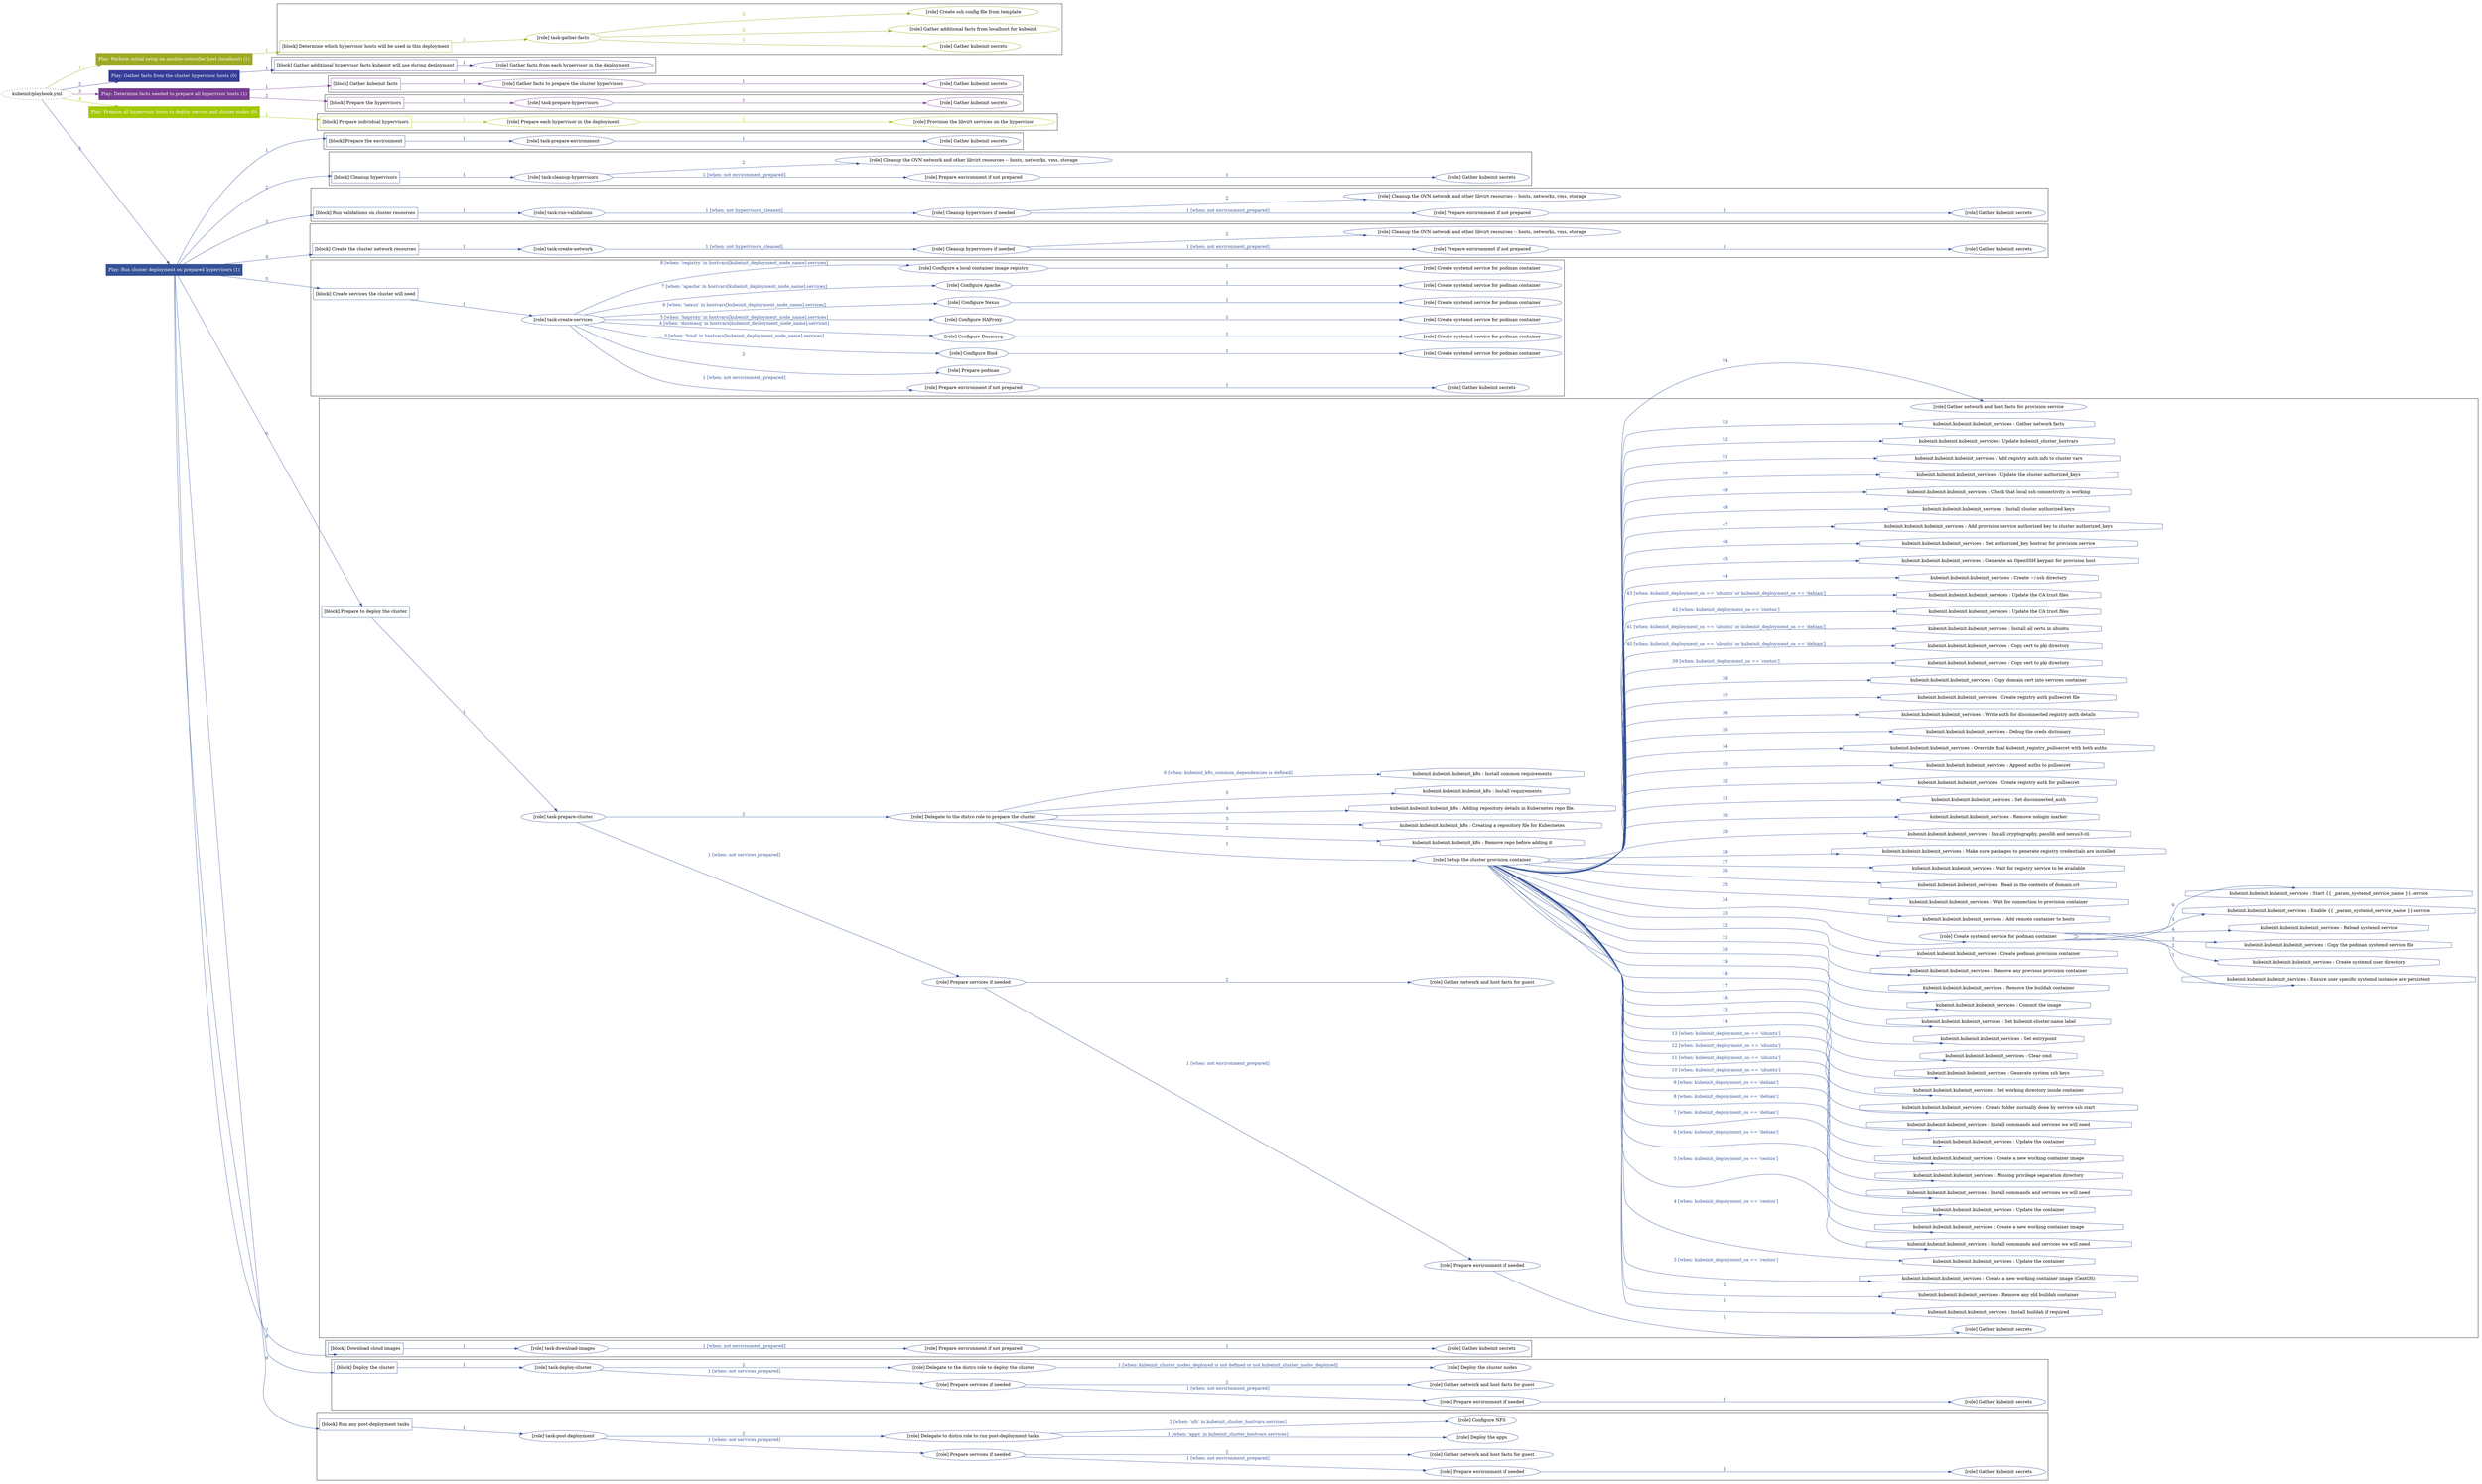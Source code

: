digraph {
	graph [concentrate=true ordering=in rankdir=LR ratio=fill]
	edge [esep=5 sep=10]
	"kubeinit/playbook.yml" [URL="/home/runner/work/kubeinit/kubeinit/kubeinit/playbook.yml" id=playbook_089db2d0 style=dotted]
	"kubeinit/playbook.yml" -> play_2dadbf31 [label="1 " color="#9ea923" fontcolor="#9ea923" id=edge_c6abdccf labeltooltip="1 " tooltip="1 "]
	subgraph "Play: Perform initial setup on ansible-controller host (localhost) (1)" {
		play_2dadbf31 [label="Play: Perform initial setup on ansible-controller host (localhost) (1)" URL="/home/runner/work/kubeinit/kubeinit/kubeinit/playbook.yml" color="#9ea923" fontcolor="#ffffff" id=play_2dadbf31 shape=box style=filled tooltip=localhost]
		play_2dadbf31 -> block_74476850 [label=1 color="#9ea923" fontcolor="#9ea923" id=edge_45502449 labeltooltip=1 tooltip=1]
		subgraph cluster_block_74476850 {
			block_74476850 [label="[block] Determine which hypervisor hosts will be used in this deployment" URL="/home/runner/work/kubeinit/kubeinit/kubeinit/playbook.yml" color="#9ea923" id=block_74476850 labeltooltip="Determine which hypervisor hosts will be used in this deployment" shape=box tooltip="Determine which hypervisor hosts will be used in this deployment"]
			block_74476850 -> role_5a75e825 [label="1 " color="#9ea923" fontcolor="#9ea923" id=edge_19c02229 labeltooltip="1 " tooltip="1 "]
			subgraph "task-gather-facts" {
				role_5a75e825 [label="[role] task-gather-facts" URL="/home/runner/work/kubeinit/kubeinit/kubeinit/playbook.yml" color="#9ea923" id=role_5a75e825 tooltip="task-gather-facts"]
				role_5a75e825 -> role_dcf0f605 [label="1 " color="#9ea923" fontcolor="#9ea923" id=edge_a538fd73 labeltooltip="1 " tooltip="1 "]
				subgraph "Gather kubeinit secrets" {
					role_dcf0f605 [label="[role] Gather kubeinit secrets" URL="/home/runner/.ansible/collections/ansible_collections/kubeinit/kubeinit/roles/kubeinit_prepare/tasks/build_hypervisors_group.yml" color="#9ea923" id=role_dcf0f605 tooltip="Gather kubeinit secrets"]
				}
				role_5a75e825 -> role_94b85969 [label="2 " color="#9ea923" fontcolor="#9ea923" id=edge_bf35c429 labeltooltip="2 " tooltip="2 "]
				subgraph "Gather additional facts from localhost for kubeinit" {
					role_94b85969 [label="[role] Gather additional facts from localhost for kubeinit" URL="/home/runner/.ansible/collections/ansible_collections/kubeinit/kubeinit/roles/kubeinit_prepare/tasks/build_hypervisors_group.yml" color="#9ea923" id=role_94b85969 tooltip="Gather additional facts from localhost for kubeinit"]
				}
				role_5a75e825 -> role_3960ee74 [label="3 " color="#9ea923" fontcolor="#9ea923" id=edge_6175adb6 labeltooltip="3 " tooltip="3 "]
				subgraph "Create ssh config file from template" {
					role_3960ee74 [label="[role] Create ssh config file from template" URL="/home/runner/.ansible/collections/ansible_collections/kubeinit/kubeinit/roles/kubeinit_prepare/tasks/build_hypervisors_group.yml" color="#9ea923" id=role_3960ee74 tooltip="Create ssh config file from template"]
				}
			}
		}
	}
	"kubeinit/playbook.yml" -> play_68649e12 [label="2 " color="#363d96" fontcolor="#363d96" id=edge_98b6cfb4 labeltooltip="2 " tooltip="2 "]
	subgraph "Play: Gather facts from the cluster hypervisor hosts (0)" {
		play_68649e12 [label="Play: Gather facts from the cluster hypervisor hosts (0)" URL="/home/runner/work/kubeinit/kubeinit/kubeinit/playbook.yml" color="#363d96" fontcolor="#ffffff" id=play_68649e12 shape=box style=filled tooltip="Play: Gather facts from the cluster hypervisor hosts (0)"]
		play_68649e12 -> block_87fe11fa [label=1 color="#363d96" fontcolor="#363d96" id=edge_f4a4c352 labeltooltip=1 tooltip=1]
		subgraph cluster_block_87fe11fa {
			block_87fe11fa [label="[block] Gather additional hypervisor facts kubeinit will use during deployment" URL="/home/runner/work/kubeinit/kubeinit/kubeinit/playbook.yml" color="#363d96" id=block_87fe11fa labeltooltip="Gather additional hypervisor facts kubeinit will use during deployment" shape=box tooltip="Gather additional hypervisor facts kubeinit will use during deployment"]
			block_87fe11fa -> role_fe537aa4 [label="1 " color="#363d96" fontcolor="#363d96" id=edge_bfd3e7bd labeltooltip="1 " tooltip="1 "]
			subgraph "Gather facts from each hypervisor in the deployment" {
				role_fe537aa4 [label="[role] Gather facts from each hypervisor in the deployment" URL="/home/runner/work/kubeinit/kubeinit/kubeinit/playbook.yml" color="#363d96" id=role_fe537aa4 tooltip="Gather facts from each hypervisor in the deployment"]
			}
		}
	}
	"kubeinit/playbook.yml" -> play_732c4d6d [label="3 " color="#783c90" fontcolor="#783c90" id=edge_c3a93ae7 labeltooltip="3 " tooltip="3 "]
	subgraph "Play: Determine facts needed to prepare all hypervisor hosts (1)" {
		play_732c4d6d [label="Play: Determine facts needed to prepare all hypervisor hosts (1)" URL="/home/runner/work/kubeinit/kubeinit/kubeinit/playbook.yml" color="#783c90" fontcolor="#ffffff" id=play_732c4d6d shape=box style=filled tooltip=localhost]
		play_732c4d6d -> block_c13994ef [label=1 color="#783c90" fontcolor="#783c90" id=edge_73a72b63 labeltooltip=1 tooltip=1]
		subgraph cluster_block_c13994ef {
			block_c13994ef [label="[block] Gather kubeinit facts" URL="/home/runner/work/kubeinit/kubeinit/kubeinit/playbook.yml" color="#783c90" id=block_c13994ef labeltooltip="Gather kubeinit facts" shape=box tooltip="Gather kubeinit facts"]
			block_c13994ef -> role_0a9b2bbe [label="1 " color="#783c90" fontcolor="#783c90" id=edge_afe87a3c labeltooltip="1 " tooltip="1 "]
			subgraph "Gather facts to prepare the cluster hypervisors" {
				role_0a9b2bbe [label="[role] Gather facts to prepare the cluster hypervisors" URL="/home/runner/work/kubeinit/kubeinit/kubeinit/playbook.yml" color="#783c90" id=role_0a9b2bbe tooltip="Gather facts to prepare the cluster hypervisors"]
				role_0a9b2bbe -> role_9d2bae12 [label="1 " color="#783c90" fontcolor="#783c90" id=edge_cc0f3730 labeltooltip="1 " tooltip="1 "]
				subgraph "Gather kubeinit secrets" {
					role_9d2bae12 [label="[role] Gather kubeinit secrets" URL="/home/runner/.ansible/collections/ansible_collections/kubeinit/kubeinit/roles/kubeinit_prepare/tasks/gather_kubeinit_facts.yml" color="#783c90" id=role_9d2bae12 tooltip="Gather kubeinit secrets"]
				}
			}
		}
		play_732c4d6d -> block_5e068e4f [label=2 color="#783c90" fontcolor="#783c90" id=edge_63198667 labeltooltip=2 tooltip=2]
		subgraph cluster_block_5e068e4f {
			block_5e068e4f [label="[block] Prepare the hypervisors" URL="/home/runner/work/kubeinit/kubeinit/kubeinit/playbook.yml" color="#783c90" id=block_5e068e4f labeltooltip="Prepare the hypervisors" shape=box tooltip="Prepare the hypervisors"]
			block_5e068e4f -> role_a660618c [label="1 " color="#783c90" fontcolor="#783c90" id=edge_6f324ad6 labeltooltip="1 " tooltip="1 "]
			subgraph "task-prepare-hypervisors" {
				role_a660618c [label="[role] task-prepare-hypervisors" URL="/home/runner/work/kubeinit/kubeinit/kubeinit/playbook.yml" color="#783c90" id=role_a660618c tooltip="task-prepare-hypervisors"]
				role_a660618c -> role_9cd83ae0 [label="1 " color="#783c90" fontcolor="#783c90" id=edge_2321b381 labeltooltip="1 " tooltip="1 "]
				subgraph "Gather kubeinit secrets" {
					role_9cd83ae0 [label="[role] Gather kubeinit secrets" URL="/home/runner/.ansible/collections/ansible_collections/kubeinit/kubeinit/roles/kubeinit_prepare/tasks/gather_kubeinit_facts.yml" color="#783c90" id=role_9cd83ae0 tooltip="Gather kubeinit secrets"]
				}
			}
		}
	}
	"kubeinit/playbook.yml" -> play_e3645c0f [label="4 " color="#a3c903" fontcolor="#a3c903" id=edge_83f87e5c labeltooltip="4 " tooltip="4 "]
	subgraph "Play: Prepare all hypervisor hosts to deploy service and cluster nodes (0)" {
		play_e3645c0f [label="Play: Prepare all hypervisor hosts to deploy service and cluster nodes (0)" URL="/home/runner/work/kubeinit/kubeinit/kubeinit/playbook.yml" color="#a3c903" fontcolor="#ffffff" id=play_e3645c0f shape=box style=filled tooltip="Play: Prepare all hypervisor hosts to deploy service and cluster nodes (0)"]
		play_e3645c0f -> block_0b125cd1 [label=1 color="#a3c903" fontcolor="#a3c903" id=edge_aec1abaa labeltooltip=1 tooltip=1]
		subgraph cluster_block_0b125cd1 {
			block_0b125cd1 [label="[block] Prepare individual hypervisors" URL="/home/runner/work/kubeinit/kubeinit/kubeinit/playbook.yml" color="#a3c903" id=block_0b125cd1 labeltooltip="Prepare individual hypervisors" shape=box tooltip="Prepare individual hypervisors"]
			block_0b125cd1 -> role_dfb31156 [label="1 " color="#a3c903" fontcolor="#a3c903" id=edge_64a607e5 labeltooltip="1 " tooltip="1 "]
			subgraph "Prepare each hypervisor in the deployment" {
				role_dfb31156 [label="[role] Prepare each hypervisor in the deployment" URL="/home/runner/work/kubeinit/kubeinit/kubeinit/playbook.yml" color="#a3c903" id=role_dfb31156 tooltip="Prepare each hypervisor in the deployment"]
				role_dfb31156 -> role_a9ccdb78 [label="1 " color="#a3c903" fontcolor="#a3c903" id=edge_3e440ff6 labeltooltip="1 " tooltip="1 "]
				subgraph "Provision the libvirt services on the hypervisor" {
					role_a9ccdb78 [label="[role] Provision the libvirt services on the hypervisor" URL="/home/runner/.ansible/collections/ansible_collections/kubeinit/kubeinit/roles/kubeinit_prepare/tasks/prepare_hypervisor.yml" color="#a3c903" id=role_a9ccdb78 tooltip="Provision the libvirt services on the hypervisor"]
				}
			}
		}
	}
	"kubeinit/playbook.yml" -> play_bd62f590 [label="5 " color="#355297" fontcolor="#355297" id=edge_2741f291 labeltooltip="5 " tooltip="5 "]
	subgraph "Play: Run cluster deployment on prepared hypervisors (1)" {
		play_bd62f590 [label="Play: Run cluster deployment on prepared hypervisors (1)" URL="/home/runner/work/kubeinit/kubeinit/kubeinit/playbook.yml" color="#355297" fontcolor="#ffffff" id=play_bd62f590 shape=box style=filled tooltip=localhost]
		play_bd62f590 -> block_47af0558 [label=1 color="#355297" fontcolor="#355297" id=edge_c0d7ea9a labeltooltip=1 tooltip=1]
		subgraph cluster_block_47af0558 {
			block_47af0558 [label="[block] Prepare the environment" URL="/home/runner/work/kubeinit/kubeinit/kubeinit/playbook.yml" color="#355297" id=block_47af0558 labeltooltip="Prepare the environment" shape=box tooltip="Prepare the environment"]
			block_47af0558 -> role_85e508cc [label="1 " color="#355297" fontcolor="#355297" id=edge_0b6be91e labeltooltip="1 " tooltip="1 "]
			subgraph "task-prepare-environment" {
				role_85e508cc [label="[role] task-prepare-environment" URL="/home/runner/work/kubeinit/kubeinit/kubeinit/playbook.yml" color="#355297" id=role_85e508cc tooltip="task-prepare-environment"]
				role_85e508cc -> role_0f8896fd [label="1 " color="#355297" fontcolor="#355297" id=edge_67ba1380 labeltooltip="1 " tooltip="1 "]
				subgraph "Gather kubeinit secrets" {
					role_0f8896fd [label="[role] Gather kubeinit secrets" URL="/home/runner/.ansible/collections/ansible_collections/kubeinit/kubeinit/roles/kubeinit_prepare/tasks/gather_kubeinit_facts.yml" color="#355297" id=role_0f8896fd tooltip="Gather kubeinit secrets"]
				}
			}
		}
		play_bd62f590 -> block_6e2ce2eb [label=2 color="#355297" fontcolor="#355297" id=edge_cde653c6 labeltooltip=2 tooltip=2]
		subgraph cluster_block_6e2ce2eb {
			block_6e2ce2eb [label="[block] Cleanup hypervisors" URL="/home/runner/work/kubeinit/kubeinit/kubeinit/playbook.yml" color="#355297" id=block_6e2ce2eb labeltooltip="Cleanup hypervisors" shape=box tooltip="Cleanup hypervisors"]
			block_6e2ce2eb -> role_84deb35c [label="1 " color="#355297" fontcolor="#355297" id=edge_2b3e5973 labeltooltip="1 " tooltip="1 "]
			subgraph "task-cleanup-hypervisors" {
				role_84deb35c [label="[role] task-cleanup-hypervisors" URL="/home/runner/work/kubeinit/kubeinit/kubeinit/playbook.yml" color="#355297" id=role_84deb35c tooltip="task-cleanup-hypervisors"]
				role_84deb35c -> role_268a9f4b [label="1 [when: not environment_prepared]" color="#355297" fontcolor="#355297" id=edge_c780694e labeltooltip="1 [when: not environment_prepared]" tooltip="1 [when: not environment_prepared]"]
				subgraph "Prepare environment if not prepared" {
					role_268a9f4b [label="[role] Prepare environment if not prepared" URL="/home/runner/.ansible/collections/ansible_collections/kubeinit/kubeinit/roles/kubeinit_prepare/tasks/cleanup_hypervisors.yml" color="#355297" id=role_268a9f4b tooltip="Prepare environment if not prepared"]
					role_268a9f4b -> role_a79d2299 [label="1 " color="#355297" fontcolor="#355297" id=edge_1113782a labeltooltip="1 " tooltip="1 "]
					subgraph "Gather kubeinit secrets" {
						role_a79d2299 [label="[role] Gather kubeinit secrets" URL="/home/runner/.ansible/collections/ansible_collections/kubeinit/kubeinit/roles/kubeinit_prepare/tasks/gather_kubeinit_facts.yml" color="#355297" id=role_a79d2299 tooltip="Gather kubeinit secrets"]
					}
				}
				role_84deb35c -> role_4326a258 [label="2 " color="#355297" fontcolor="#355297" id=edge_a5e746b7 labeltooltip="2 " tooltip="2 "]
				subgraph "Cleanup the OVN network and other libvirt resources -- hosts, networks, vms, storage" {
					role_4326a258 [label="[role] Cleanup the OVN network and other libvirt resources -- hosts, networks, vms, storage" URL="/home/runner/.ansible/collections/ansible_collections/kubeinit/kubeinit/roles/kubeinit_prepare/tasks/cleanup_hypervisors.yml" color="#355297" id=role_4326a258 tooltip="Cleanup the OVN network and other libvirt resources -- hosts, networks, vms, storage"]
				}
			}
		}
		play_bd62f590 -> block_5e737a38 [label=3 color="#355297" fontcolor="#355297" id=edge_d07cc5d8 labeltooltip=3 tooltip=3]
		subgraph cluster_block_5e737a38 {
			block_5e737a38 [label="[block] Run validations on cluster resources" URL="/home/runner/work/kubeinit/kubeinit/kubeinit/playbook.yml" color="#355297" id=block_5e737a38 labeltooltip="Run validations on cluster resources" shape=box tooltip="Run validations on cluster resources"]
			block_5e737a38 -> role_6a3388aa [label="1 " color="#355297" fontcolor="#355297" id=edge_b43daf15 labeltooltip="1 " tooltip="1 "]
			subgraph "task-run-validations" {
				role_6a3388aa [label="[role] task-run-validations" URL="/home/runner/work/kubeinit/kubeinit/kubeinit/playbook.yml" color="#355297" id=role_6a3388aa tooltip="task-run-validations"]
				role_6a3388aa -> role_5c435a74 [label="1 [when: not hypervisors_cleaned]" color="#355297" fontcolor="#355297" id=edge_41fb5c79 labeltooltip="1 [when: not hypervisors_cleaned]" tooltip="1 [when: not hypervisors_cleaned]"]
				subgraph "Cleanup hypervisors if needed" {
					role_5c435a74 [label="[role] Cleanup hypervisors if needed" URL="/home/runner/.ansible/collections/ansible_collections/kubeinit/kubeinit/roles/kubeinit_validations/tasks/main.yml" color="#355297" id=role_5c435a74 tooltip="Cleanup hypervisors if needed"]
					role_5c435a74 -> role_be7df9ce [label="1 [when: not environment_prepared]" color="#355297" fontcolor="#355297" id=edge_fffdbaef labeltooltip="1 [when: not environment_prepared]" tooltip="1 [when: not environment_prepared]"]
					subgraph "Prepare environment if not prepared" {
						role_be7df9ce [label="[role] Prepare environment if not prepared" URL="/home/runner/.ansible/collections/ansible_collections/kubeinit/kubeinit/roles/kubeinit_prepare/tasks/cleanup_hypervisors.yml" color="#355297" id=role_be7df9ce tooltip="Prepare environment if not prepared"]
						role_be7df9ce -> role_a00aa54e [label="1 " color="#355297" fontcolor="#355297" id=edge_95fca9d6 labeltooltip="1 " tooltip="1 "]
						subgraph "Gather kubeinit secrets" {
							role_a00aa54e [label="[role] Gather kubeinit secrets" URL="/home/runner/.ansible/collections/ansible_collections/kubeinit/kubeinit/roles/kubeinit_prepare/tasks/gather_kubeinit_facts.yml" color="#355297" id=role_a00aa54e tooltip="Gather kubeinit secrets"]
						}
					}
					role_5c435a74 -> role_dddb5988 [label="2 " color="#355297" fontcolor="#355297" id=edge_004d357e labeltooltip="2 " tooltip="2 "]
					subgraph "Cleanup the OVN network and other libvirt resources -- hosts, networks, vms, storage" {
						role_dddb5988 [label="[role] Cleanup the OVN network and other libvirt resources -- hosts, networks, vms, storage" URL="/home/runner/.ansible/collections/ansible_collections/kubeinit/kubeinit/roles/kubeinit_prepare/tasks/cleanup_hypervisors.yml" color="#355297" id=role_dddb5988 tooltip="Cleanup the OVN network and other libvirt resources -- hosts, networks, vms, storage"]
					}
				}
			}
		}
		play_bd62f590 -> block_9a106384 [label=4 color="#355297" fontcolor="#355297" id=edge_f0f89443 labeltooltip=4 tooltip=4]
		subgraph cluster_block_9a106384 {
			block_9a106384 [label="[block] Create the cluster network resources" URL="/home/runner/work/kubeinit/kubeinit/kubeinit/playbook.yml" color="#355297" id=block_9a106384 labeltooltip="Create the cluster network resources" shape=box tooltip="Create the cluster network resources"]
			block_9a106384 -> role_9ddfffdc [label="1 " color="#355297" fontcolor="#355297" id=edge_8ce5cd14 labeltooltip="1 " tooltip="1 "]
			subgraph "task-create-network" {
				role_9ddfffdc [label="[role] task-create-network" URL="/home/runner/work/kubeinit/kubeinit/kubeinit/playbook.yml" color="#355297" id=role_9ddfffdc tooltip="task-create-network"]
				role_9ddfffdc -> role_cb73962e [label="1 [when: not hypervisors_cleaned]" color="#355297" fontcolor="#355297" id=edge_18a1abb7 labeltooltip="1 [when: not hypervisors_cleaned]" tooltip="1 [when: not hypervisors_cleaned]"]
				subgraph "Cleanup hypervisors if needed" {
					role_cb73962e [label="[role] Cleanup hypervisors if needed" URL="/home/runner/.ansible/collections/ansible_collections/kubeinit/kubeinit/roles/kubeinit_libvirt/tasks/create_network.yml" color="#355297" id=role_cb73962e tooltip="Cleanup hypervisors if needed"]
					role_cb73962e -> role_8fccd9ca [label="1 [when: not environment_prepared]" color="#355297" fontcolor="#355297" id=edge_2aba688d labeltooltip="1 [when: not environment_prepared]" tooltip="1 [when: not environment_prepared]"]
					subgraph "Prepare environment if not prepared" {
						role_8fccd9ca [label="[role] Prepare environment if not prepared" URL="/home/runner/.ansible/collections/ansible_collections/kubeinit/kubeinit/roles/kubeinit_prepare/tasks/cleanup_hypervisors.yml" color="#355297" id=role_8fccd9ca tooltip="Prepare environment if not prepared"]
						role_8fccd9ca -> role_81f59e78 [label="1 " color="#355297" fontcolor="#355297" id=edge_2a30f296 labeltooltip="1 " tooltip="1 "]
						subgraph "Gather kubeinit secrets" {
							role_81f59e78 [label="[role] Gather kubeinit secrets" URL="/home/runner/.ansible/collections/ansible_collections/kubeinit/kubeinit/roles/kubeinit_prepare/tasks/gather_kubeinit_facts.yml" color="#355297" id=role_81f59e78 tooltip="Gather kubeinit secrets"]
						}
					}
					role_cb73962e -> role_d4128edd [label="2 " color="#355297" fontcolor="#355297" id=edge_c0b8aee7 labeltooltip="2 " tooltip="2 "]
					subgraph "Cleanup the OVN network and other libvirt resources -- hosts, networks, vms, storage" {
						role_d4128edd [label="[role] Cleanup the OVN network and other libvirt resources -- hosts, networks, vms, storage" URL="/home/runner/.ansible/collections/ansible_collections/kubeinit/kubeinit/roles/kubeinit_prepare/tasks/cleanup_hypervisors.yml" color="#355297" id=role_d4128edd tooltip="Cleanup the OVN network and other libvirt resources -- hosts, networks, vms, storage"]
					}
				}
			}
		}
		play_bd62f590 -> block_7154eeee [label=5 color="#355297" fontcolor="#355297" id=edge_787c44cd labeltooltip=5 tooltip=5]
		subgraph cluster_block_7154eeee {
			block_7154eeee [label="[block] Create services the cluster will need" URL="/home/runner/work/kubeinit/kubeinit/kubeinit/playbook.yml" color="#355297" id=block_7154eeee labeltooltip="Create services the cluster will need" shape=box tooltip="Create services the cluster will need"]
			block_7154eeee -> role_0eb4fa4e [label="1 " color="#355297" fontcolor="#355297" id=edge_65750783 labeltooltip="1 " tooltip="1 "]
			subgraph "task-create-services" {
				role_0eb4fa4e [label="[role] task-create-services" URL="/home/runner/work/kubeinit/kubeinit/kubeinit/playbook.yml" color="#355297" id=role_0eb4fa4e tooltip="task-create-services"]
				role_0eb4fa4e -> role_e801b44f [label="1 [when: not environment_prepared]" color="#355297" fontcolor="#355297" id=edge_1e35e1ee labeltooltip="1 [when: not environment_prepared]" tooltip="1 [when: not environment_prepared]"]
				subgraph "Prepare environment if not prepared" {
					role_e801b44f [label="[role] Prepare environment if not prepared" URL="/home/runner/.ansible/collections/ansible_collections/kubeinit/kubeinit/roles/kubeinit_services/tasks/main.yml" color="#355297" id=role_e801b44f tooltip="Prepare environment if not prepared"]
					role_e801b44f -> role_4b230d8a [label="1 " color="#355297" fontcolor="#355297" id=edge_7181ed9a labeltooltip="1 " tooltip="1 "]
					subgraph "Gather kubeinit secrets" {
						role_4b230d8a [label="[role] Gather kubeinit secrets" URL="/home/runner/.ansible/collections/ansible_collections/kubeinit/kubeinit/roles/kubeinit_prepare/tasks/gather_kubeinit_facts.yml" color="#355297" id=role_4b230d8a tooltip="Gather kubeinit secrets"]
					}
				}
				role_0eb4fa4e -> role_5172c769 [label="2 " color="#355297" fontcolor="#355297" id=edge_0f192df5 labeltooltip="2 " tooltip="2 "]
				subgraph "Prepare podman" {
					role_5172c769 [label="[role] Prepare podman" URL="/home/runner/.ansible/collections/ansible_collections/kubeinit/kubeinit/roles/kubeinit_services/tasks/00_create_service_pod.yml" color="#355297" id=role_5172c769 tooltip="Prepare podman"]
				}
				role_0eb4fa4e -> role_a212d6e8 [label="3 [when: 'bind' in hostvars[kubeinit_deployment_node_name].services]" color="#355297" fontcolor="#355297" id=edge_eff5d407 labeltooltip="3 [when: 'bind' in hostvars[kubeinit_deployment_node_name].services]" tooltip="3 [when: 'bind' in hostvars[kubeinit_deployment_node_name].services]"]
				subgraph "Configure Bind" {
					role_a212d6e8 [label="[role] Configure Bind" URL="/home/runner/.ansible/collections/ansible_collections/kubeinit/kubeinit/roles/kubeinit_services/tasks/start_services_containers.yml" color="#355297" id=role_a212d6e8 tooltip="Configure Bind"]
					role_a212d6e8 -> role_36c0da5c [label="1 " color="#355297" fontcolor="#355297" id=edge_ff3d3e0c labeltooltip="1 " tooltip="1 "]
					subgraph "Create systemd service for podman container" {
						role_36c0da5c [label="[role] Create systemd service for podman container" URL="/home/runner/.ansible/collections/ansible_collections/kubeinit/kubeinit/roles/kubeinit_bind/tasks/main.yml" color="#355297" id=role_36c0da5c tooltip="Create systemd service for podman container"]
					}
				}
				role_0eb4fa4e -> role_29449319 [label="4 [when: 'dnsmasq' in hostvars[kubeinit_deployment_node_name].services]" color="#355297" fontcolor="#355297" id=edge_bae8089e labeltooltip="4 [when: 'dnsmasq' in hostvars[kubeinit_deployment_node_name].services]" tooltip="4 [when: 'dnsmasq' in hostvars[kubeinit_deployment_node_name].services]"]
				subgraph "Configure Dnsmasq" {
					role_29449319 [label="[role] Configure Dnsmasq" URL="/home/runner/.ansible/collections/ansible_collections/kubeinit/kubeinit/roles/kubeinit_services/tasks/start_services_containers.yml" color="#355297" id=role_29449319 tooltip="Configure Dnsmasq"]
					role_29449319 -> role_2602c44f [label="1 " color="#355297" fontcolor="#355297" id=edge_145094fe labeltooltip="1 " tooltip="1 "]
					subgraph "Create systemd service for podman container" {
						role_2602c44f [label="[role] Create systemd service for podman container" URL="/home/runner/.ansible/collections/ansible_collections/kubeinit/kubeinit/roles/kubeinit_dnsmasq/tasks/main.yml" color="#355297" id=role_2602c44f tooltip="Create systemd service for podman container"]
					}
				}
				role_0eb4fa4e -> role_8a0b6131 [label="5 [when: 'haproxy' in hostvars[kubeinit_deployment_node_name].services]" color="#355297" fontcolor="#355297" id=edge_0750b4b0 labeltooltip="5 [when: 'haproxy' in hostvars[kubeinit_deployment_node_name].services]" tooltip="5 [when: 'haproxy' in hostvars[kubeinit_deployment_node_name].services]"]
				subgraph "Configure HAProxy" {
					role_8a0b6131 [label="[role] Configure HAProxy" URL="/home/runner/.ansible/collections/ansible_collections/kubeinit/kubeinit/roles/kubeinit_services/tasks/start_services_containers.yml" color="#355297" id=role_8a0b6131 tooltip="Configure HAProxy"]
					role_8a0b6131 -> role_8d8f9c96 [label="1 " color="#355297" fontcolor="#355297" id=edge_db8c2778 labeltooltip="1 " tooltip="1 "]
					subgraph "Create systemd service for podman container" {
						role_8d8f9c96 [label="[role] Create systemd service for podman container" URL="/home/runner/.ansible/collections/ansible_collections/kubeinit/kubeinit/roles/kubeinit_haproxy/tasks/main.yml" color="#355297" id=role_8d8f9c96 tooltip="Create systemd service for podman container"]
					}
				}
				role_0eb4fa4e -> role_d9718f64 [label="6 [when: 'nexus' in hostvars[kubeinit_deployment_node_name].services]" color="#355297" fontcolor="#355297" id=edge_f161e6ca labeltooltip="6 [when: 'nexus' in hostvars[kubeinit_deployment_node_name].services]" tooltip="6 [when: 'nexus' in hostvars[kubeinit_deployment_node_name].services]"]
				subgraph "Configure Nexus" {
					role_d9718f64 [label="[role] Configure Nexus" URL="/home/runner/.ansible/collections/ansible_collections/kubeinit/kubeinit/roles/kubeinit_services/tasks/start_services_containers.yml" color="#355297" id=role_d9718f64 tooltip="Configure Nexus"]
					role_d9718f64 -> role_746315df [label="1 " color="#355297" fontcolor="#355297" id=edge_f57abf15 labeltooltip="1 " tooltip="1 "]
					subgraph "Create systemd service for podman container" {
						role_746315df [label="[role] Create systemd service for podman container" URL="/home/runner/.ansible/collections/ansible_collections/kubeinit/kubeinit/roles/kubeinit_nexus/tasks/main.yml" color="#355297" id=role_746315df tooltip="Create systemd service for podman container"]
					}
				}
				role_0eb4fa4e -> role_dea6d8fc [label="7 [when: 'apache' in hostvars[kubeinit_deployment_node_name].services]" color="#355297" fontcolor="#355297" id=edge_ccdd98ca labeltooltip="7 [when: 'apache' in hostvars[kubeinit_deployment_node_name].services]" tooltip="7 [when: 'apache' in hostvars[kubeinit_deployment_node_name].services]"]
				subgraph "Configure Apache" {
					role_dea6d8fc [label="[role] Configure Apache" URL="/home/runner/.ansible/collections/ansible_collections/kubeinit/kubeinit/roles/kubeinit_services/tasks/start_services_containers.yml" color="#355297" id=role_dea6d8fc tooltip="Configure Apache"]
					role_dea6d8fc -> role_c5f72d13 [label="1 " color="#355297" fontcolor="#355297" id=edge_83b4eae4 labeltooltip="1 " tooltip="1 "]
					subgraph "Create systemd service for podman container" {
						role_c5f72d13 [label="[role] Create systemd service for podman container" URL="/home/runner/.ansible/collections/ansible_collections/kubeinit/kubeinit/roles/kubeinit_apache/tasks/main.yml" color="#355297" id=role_c5f72d13 tooltip="Create systemd service for podman container"]
					}
				}
				role_0eb4fa4e -> role_6974b520 [label="8 [when: 'registry' in hostvars[kubeinit_deployment_node_name].services]" color="#355297" fontcolor="#355297" id=edge_73516f92 labeltooltip="8 [when: 'registry' in hostvars[kubeinit_deployment_node_name].services]" tooltip="8 [when: 'registry' in hostvars[kubeinit_deployment_node_name].services]"]
				subgraph "Configure a local container image registry" {
					role_6974b520 [label="[role] Configure a local container image registry" URL="/home/runner/.ansible/collections/ansible_collections/kubeinit/kubeinit/roles/kubeinit_services/tasks/start_services_containers.yml" color="#355297" id=role_6974b520 tooltip="Configure a local container image registry"]
					role_6974b520 -> role_bbdb4769 [label="1 " color="#355297" fontcolor="#355297" id=edge_e79fd40f labeltooltip="1 " tooltip="1 "]
					subgraph "Create systemd service for podman container" {
						role_bbdb4769 [label="[role] Create systemd service for podman container" URL="/home/runner/.ansible/collections/ansible_collections/kubeinit/kubeinit/roles/kubeinit_registry/tasks/main.yml" color="#355297" id=role_bbdb4769 tooltip="Create systemd service for podman container"]
					}
				}
			}
		}
		play_bd62f590 -> block_b414d9a6 [label=6 color="#355297" fontcolor="#355297" id=edge_d908c60c labeltooltip=6 tooltip=6]
		subgraph cluster_block_b414d9a6 {
			block_b414d9a6 [label="[block] Prepare to deploy the cluster" URL="/home/runner/work/kubeinit/kubeinit/kubeinit/playbook.yml" color="#355297" id=block_b414d9a6 labeltooltip="Prepare to deploy the cluster" shape=box tooltip="Prepare to deploy the cluster"]
			block_b414d9a6 -> role_bac09091 [label="1 " color="#355297" fontcolor="#355297" id=edge_09904792 labeltooltip="1 " tooltip="1 "]
			subgraph "task-prepare-cluster" {
				role_bac09091 [label="[role] task-prepare-cluster" URL="/home/runner/work/kubeinit/kubeinit/kubeinit/playbook.yml" color="#355297" id=role_bac09091 tooltip="task-prepare-cluster"]
				role_bac09091 -> role_da1bef3c [label="1 [when: not services_prepared]" color="#355297" fontcolor="#355297" id=edge_437375ed labeltooltip="1 [when: not services_prepared]" tooltip="1 [when: not services_prepared]"]
				subgraph "Prepare services if needed" {
					role_da1bef3c [label="[role] Prepare services if needed" URL="/home/runner/.ansible/collections/ansible_collections/kubeinit/kubeinit/roles/kubeinit_prepare/tasks/prepare_cluster.yml" color="#355297" id=role_da1bef3c tooltip="Prepare services if needed"]
					role_da1bef3c -> role_4010a657 [label="1 [when: not environment_prepared]" color="#355297" fontcolor="#355297" id=edge_221e0c5c labeltooltip="1 [when: not environment_prepared]" tooltip="1 [when: not environment_prepared]"]
					subgraph "Prepare environment if needed" {
						role_4010a657 [label="[role] Prepare environment if needed" URL="/home/runner/.ansible/collections/ansible_collections/kubeinit/kubeinit/roles/kubeinit_services/tasks/prepare_services.yml" color="#355297" id=role_4010a657 tooltip="Prepare environment if needed"]
						role_4010a657 -> role_ec30a535 [label="1 " color="#355297" fontcolor="#355297" id=edge_6537b9fa labeltooltip="1 " tooltip="1 "]
						subgraph "Gather kubeinit secrets" {
							role_ec30a535 [label="[role] Gather kubeinit secrets" URL="/home/runner/.ansible/collections/ansible_collections/kubeinit/kubeinit/roles/kubeinit_prepare/tasks/gather_kubeinit_facts.yml" color="#355297" id=role_ec30a535 tooltip="Gather kubeinit secrets"]
						}
					}
					role_da1bef3c -> role_f7a2b18f [label="2 " color="#355297" fontcolor="#355297" id=edge_2ebc3f5f labeltooltip="2 " tooltip="2 "]
					subgraph "Gather network and host facts for guest" {
						role_f7a2b18f [label="[role] Gather network and host facts for guest" URL="/home/runner/.ansible/collections/ansible_collections/kubeinit/kubeinit/roles/kubeinit_services/tasks/prepare_services.yml" color="#355297" id=role_f7a2b18f tooltip="Gather network and host facts for guest"]
					}
				}
				role_bac09091 -> role_fb6421b3 [label="2 " color="#355297" fontcolor="#355297" id=edge_bec6010e labeltooltip="2 " tooltip="2 "]
				subgraph "Delegate to the distro role to prepare the cluster" {
					role_fb6421b3 [label="[role] Delegate to the distro role to prepare the cluster" URL="/home/runner/.ansible/collections/ansible_collections/kubeinit/kubeinit/roles/kubeinit_prepare/tasks/prepare_cluster.yml" color="#355297" id=role_fb6421b3 tooltip="Delegate to the distro role to prepare the cluster"]
					role_fb6421b3 -> role_fe758796 [label="1 " color="#355297" fontcolor="#355297" id=edge_b985c6b8 labeltooltip="1 " tooltip="1 "]
					subgraph "Setup the cluster provision container" {
						role_fe758796 [label="[role] Setup the cluster provision container" URL="/home/runner/.ansible/collections/ansible_collections/kubeinit/kubeinit/roles/kubeinit_k8s/tasks/prepare_cluster.yml" color="#355297" id=role_fe758796 tooltip="Setup the cluster provision container"]
						task_1e08f20d [label="kubeinit.kubeinit.kubeinit_services : Install buildah if required" URL="/home/runner/.ansible/collections/ansible_collections/kubeinit/kubeinit/roles/kubeinit_services/tasks/create_provision_container.yml" color="#355297" id=task_1e08f20d shape=octagon tooltip="kubeinit.kubeinit.kubeinit_services : Install buildah if required"]
						role_fe758796 -> task_1e08f20d [label="1 " color="#355297" fontcolor="#355297" id=edge_82a93e51 labeltooltip="1 " tooltip="1 "]
						task_379d9c5c [label="kubeinit.kubeinit.kubeinit_services : Remove any old buildah container" URL="/home/runner/.ansible/collections/ansible_collections/kubeinit/kubeinit/roles/kubeinit_services/tasks/create_provision_container.yml" color="#355297" id=task_379d9c5c shape=octagon tooltip="kubeinit.kubeinit.kubeinit_services : Remove any old buildah container"]
						role_fe758796 -> task_379d9c5c [label="2 " color="#355297" fontcolor="#355297" id=edge_9e5c1ba3 labeltooltip="2 " tooltip="2 "]
						task_672f59c3 [label="kubeinit.kubeinit.kubeinit_services : Create a new working container image (CentOS)" URL="/home/runner/.ansible/collections/ansible_collections/kubeinit/kubeinit/roles/kubeinit_services/tasks/create_provision_container.yml" color="#355297" id=task_672f59c3 shape=octagon tooltip="kubeinit.kubeinit.kubeinit_services : Create a new working container image (CentOS)"]
						role_fe758796 -> task_672f59c3 [label="3 [when: kubeinit_deployment_os == 'centos']" color="#355297" fontcolor="#355297" id=edge_bad30084 labeltooltip="3 [when: kubeinit_deployment_os == 'centos']" tooltip="3 [when: kubeinit_deployment_os == 'centos']"]
						task_4c0a9d83 [label="kubeinit.kubeinit.kubeinit_services : Update the container" URL="/home/runner/.ansible/collections/ansible_collections/kubeinit/kubeinit/roles/kubeinit_services/tasks/create_provision_container.yml" color="#355297" id=task_4c0a9d83 shape=octagon tooltip="kubeinit.kubeinit.kubeinit_services : Update the container"]
						role_fe758796 -> task_4c0a9d83 [label="4 [when: kubeinit_deployment_os == 'centos']" color="#355297" fontcolor="#355297" id=edge_27921d19 labeltooltip="4 [when: kubeinit_deployment_os == 'centos']" tooltip="4 [when: kubeinit_deployment_os == 'centos']"]
						task_beddfde0 [label="kubeinit.kubeinit.kubeinit_services : Install commands and services we will need" URL="/home/runner/.ansible/collections/ansible_collections/kubeinit/kubeinit/roles/kubeinit_services/tasks/create_provision_container.yml" color="#355297" id=task_beddfde0 shape=octagon tooltip="kubeinit.kubeinit.kubeinit_services : Install commands and services we will need"]
						role_fe758796 -> task_beddfde0 [label="5 [when: kubeinit_deployment_os == 'centos']" color="#355297" fontcolor="#355297" id=edge_559cf4ad labeltooltip="5 [when: kubeinit_deployment_os == 'centos']" tooltip="5 [when: kubeinit_deployment_os == 'centos']"]
						task_0fdd745b [label="kubeinit.kubeinit.kubeinit_services : Create a new working container image" URL="/home/runner/.ansible/collections/ansible_collections/kubeinit/kubeinit/roles/kubeinit_services/tasks/create_provision_container.yml" color="#355297" id=task_0fdd745b shape=octagon tooltip="kubeinit.kubeinit.kubeinit_services : Create a new working container image"]
						role_fe758796 -> task_0fdd745b [label="6 [when: kubeinit_deployment_os == 'debian']" color="#355297" fontcolor="#355297" id=edge_07a9a81e labeltooltip="6 [when: kubeinit_deployment_os == 'debian']" tooltip="6 [when: kubeinit_deployment_os == 'debian']"]
						task_7f0a130c [label="kubeinit.kubeinit.kubeinit_services : Update the container" URL="/home/runner/.ansible/collections/ansible_collections/kubeinit/kubeinit/roles/kubeinit_services/tasks/create_provision_container.yml" color="#355297" id=task_7f0a130c shape=octagon tooltip="kubeinit.kubeinit.kubeinit_services : Update the container"]
						role_fe758796 -> task_7f0a130c [label="7 [when: kubeinit_deployment_os == 'debian']" color="#355297" fontcolor="#355297" id=edge_ede61a46 labeltooltip="7 [when: kubeinit_deployment_os == 'debian']" tooltip="7 [when: kubeinit_deployment_os == 'debian']"]
						task_8d4e5d36 [label="kubeinit.kubeinit.kubeinit_services : Install commands and services we will need" URL="/home/runner/.ansible/collections/ansible_collections/kubeinit/kubeinit/roles/kubeinit_services/tasks/create_provision_container.yml" color="#355297" id=task_8d4e5d36 shape=octagon tooltip="kubeinit.kubeinit.kubeinit_services : Install commands and services we will need"]
						role_fe758796 -> task_8d4e5d36 [label="8 [when: kubeinit_deployment_os == 'debian']" color="#355297" fontcolor="#355297" id=edge_b3dd58be labeltooltip="8 [when: kubeinit_deployment_os == 'debian']" tooltip="8 [when: kubeinit_deployment_os == 'debian']"]
						task_129e6108 [label="kubeinit.kubeinit.kubeinit_services : Missing privilege separation directory" URL="/home/runner/.ansible/collections/ansible_collections/kubeinit/kubeinit/roles/kubeinit_services/tasks/create_provision_container.yml" color="#355297" id=task_129e6108 shape=octagon tooltip="kubeinit.kubeinit.kubeinit_services : Missing privilege separation directory"]
						role_fe758796 -> task_129e6108 [label="9 [when: kubeinit_deployment_os == 'debian']" color="#355297" fontcolor="#355297" id=edge_21f86805 labeltooltip="9 [when: kubeinit_deployment_os == 'debian']" tooltip="9 [when: kubeinit_deployment_os == 'debian']"]
						task_40683b84 [label="kubeinit.kubeinit.kubeinit_services : Create a new working container image" URL="/home/runner/.ansible/collections/ansible_collections/kubeinit/kubeinit/roles/kubeinit_services/tasks/create_provision_container.yml" color="#355297" id=task_40683b84 shape=octagon tooltip="kubeinit.kubeinit.kubeinit_services : Create a new working container image"]
						role_fe758796 -> task_40683b84 [label="10 [when: kubeinit_deployment_os == 'ubuntu']" color="#355297" fontcolor="#355297" id=edge_8bc72442 labeltooltip="10 [when: kubeinit_deployment_os == 'ubuntu']" tooltip="10 [when: kubeinit_deployment_os == 'ubuntu']"]
						task_8abaac9a [label="kubeinit.kubeinit.kubeinit_services : Update the container" URL="/home/runner/.ansible/collections/ansible_collections/kubeinit/kubeinit/roles/kubeinit_services/tasks/create_provision_container.yml" color="#355297" id=task_8abaac9a shape=octagon tooltip="kubeinit.kubeinit.kubeinit_services : Update the container"]
						role_fe758796 -> task_8abaac9a [label="11 [when: kubeinit_deployment_os == 'ubuntu']" color="#355297" fontcolor="#355297" id=edge_ee962ef4 labeltooltip="11 [when: kubeinit_deployment_os == 'ubuntu']" tooltip="11 [when: kubeinit_deployment_os == 'ubuntu']"]
						task_b008f510 [label="kubeinit.kubeinit.kubeinit_services : Install commands and services we will need" URL="/home/runner/.ansible/collections/ansible_collections/kubeinit/kubeinit/roles/kubeinit_services/tasks/create_provision_container.yml" color="#355297" id=task_b008f510 shape=octagon tooltip="kubeinit.kubeinit.kubeinit_services : Install commands and services we will need"]
						role_fe758796 -> task_b008f510 [label="12 [when: kubeinit_deployment_os == 'ubuntu']" color="#355297" fontcolor="#355297" id=edge_bca9b716 labeltooltip="12 [when: kubeinit_deployment_os == 'ubuntu']" tooltip="12 [when: kubeinit_deployment_os == 'ubuntu']"]
						task_de1e4e66 [label="kubeinit.kubeinit.kubeinit_services : Create folder normally done by service ssh start" URL="/home/runner/.ansible/collections/ansible_collections/kubeinit/kubeinit/roles/kubeinit_services/tasks/create_provision_container.yml" color="#355297" id=task_de1e4e66 shape=octagon tooltip="kubeinit.kubeinit.kubeinit_services : Create folder normally done by service ssh start"]
						role_fe758796 -> task_de1e4e66 [label="13 [when: kubeinit_deployment_os == 'ubuntu']" color="#355297" fontcolor="#355297" id=edge_13fc0d83 labeltooltip="13 [when: kubeinit_deployment_os == 'ubuntu']" tooltip="13 [when: kubeinit_deployment_os == 'ubuntu']"]
						task_4d075f73 [label="kubeinit.kubeinit.kubeinit_services : Set working directory inside container" URL="/home/runner/.ansible/collections/ansible_collections/kubeinit/kubeinit/roles/kubeinit_services/tasks/create_provision_container.yml" color="#355297" id=task_4d075f73 shape=octagon tooltip="kubeinit.kubeinit.kubeinit_services : Set working directory inside container"]
						role_fe758796 -> task_4d075f73 [label="14 " color="#355297" fontcolor="#355297" id=edge_de8b7b0d labeltooltip="14 " tooltip="14 "]
						task_e73a14ed [label="kubeinit.kubeinit.kubeinit_services : Generate system ssh keys" URL="/home/runner/.ansible/collections/ansible_collections/kubeinit/kubeinit/roles/kubeinit_services/tasks/create_provision_container.yml" color="#355297" id=task_e73a14ed shape=octagon tooltip="kubeinit.kubeinit.kubeinit_services : Generate system ssh keys"]
						role_fe758796 -> task_e73a14ed [label="15 " color="#355297" fontcolor="#355297" id=edge_d48e0fb8 labeltooltip="15 " tooltip="15 "]
						task_7d437939 [label="kubeinit.kubeinit.kubeinit_services : Clear cmd" URL="/home/runner/.ansible/collections/ansible_collections/kubeinit/kubeinit/roles/kubeinit_services/tasks/create_provision_container.yml" color="#355297" id=task_7d437939 shape=octagon tooltip="kubeinit.kubeinit.kubeinit_services : Clear cmd"]
						role_fe758796 -> task_7d437939 [label="16 " color="#355297" fontcolor="#355297" id=edge_c31bc721 labeltooltip="16 " tooltip="16 "]
						task_e2e9c388 [label="kubeinit.kubeinit.kubeinit_services : Set entrypoint" URL="/home/runner/.ansible/collections/ansible_collections/kubeinit/kubeinit/roles/kubeinit_services/tasks/create_provision_container.yml" color="#355297" id=task_e2e9c388 shape=octagon tooltip="kubeinit.kubeinit.kubeinit_services : Set entrypoint"]
						role_fe758796 -> task_e2e9c388 [label="17 " color="#355297" fontcolor="#355297" id=edge_dc9d1e5a labeltooltip="17 " tooltip="17 "]
						task_0525e48c [label="kubeinit.kubeinit.kubeinit_services : Set kubeinit-cluster-name label" URL="/home/runner/.ansible/collections/ansible_collections/kubeinit/kubeinit/roles/kubeinit_services/tasks/create_provision_container.yml" color="#355297" id=task_0525e48c shape=octagon tooltip="kubeinit.kubeinit.kubeinit_services : Set kubeinit-cluster-name label"]
						role_fe758796 -> task_0525e48c [label="18 " color="#355297" fontcolor="#355297" id=edge_21b4f746 labeltooltip="18 " tooltip="18 "]
						task_ee023109 [label="kubeinit.kubeinit.kubeinit_services : Commit the image" URL="/home/runner/.ansible/collections/ansible_collections/kubeinit/kubeinit/roles/kubeinit_services/tasks/create_provision_container.yml" color="#355297" id=task_ee023109 shape=octagon tooltip="kubeinit.kubeinit.kubeinit_services : Commit the image"]
						role_fe758796 -> task_ee023109 [label="19 " color="#355297" fontcolor="#355297" id=edge_d471265d labeltooltip="19 " tooltip="19 "]
						task_e44ebe4f [label="kubeinit.kubeinit.kubeinit_services : Remove the buildah container" URL="/home/runner/.ansible/collections/ansible_collections/kubeinit/kubeinit/roles/kubeinit_services/tasks/create_provision_container.yml" color="#355297" id=task_e44ebe4f shape=octagon tooltip="kubeinit.kubeinit.kubeinit_services : Remove the buildah container"]
						role_fe758796 -> task_e44ebe4f [label="20 " color="#355297" fontcolor="#355297" id=edge_4cf6443f labeltooltip="20 " tooltip="20 "]
						task_cd05ce69 [label="kubeinit.kubeinit.kubeinit_services : Remove any previous provision container" URL="/home/runner/.ansible/collections/ansible_collections/kubeinit/kubeinit/roles/kubeinit_services/tasks/create_provision_container.yml" color="#355297" id=task_cd05ce69 shape=octagon tooltip="kubeinit.kubeinit.kubeinit_services : Remove any previous provision container"]
						role_fe758796 -> task_cd05ce69 [label="21 " color="#355297" fontcolor="#355297" id=edge_b75b9e21 labeltooltip="21 " tooltip="21 "]
						task_fb9fddb2 [label="kubeinit.kubeinit.kubeinit_services : Create podman provision container" URL="/home/runner/.ansible/collections/ansible_collections/kubeinit/kubeinit/roles/kubeinit_services/tasks/create_provision_container.yml" color="#355297" id=task_fb9fddb2 shape=octagon tooltip="kubeinit.kubeinit.kubeinit_services : Create podman provision container"]
						role_fe758796 -> task_fb9fddb2 [label="22 " color="#355297" fontcolor="#355297" id=edge_3df53935 labeltooltip="22 " tooltip="22 "]
						role_fe758796 -> role_1331f4c3 [label="23 " color="#355297" fontcolor="#355297" id=edge_25e4e0e6 labeltooltip="23 " tooltip="23 "]
						subgraph "Create systemd service for podman container" {
							role_1331f4c3 [label="[role] Create systemd service for podman container" URL="/home/runner/.ansible/collections/ansible_collections/kubeinit/kubeinit/roles/kubeinit_services/tasks/create_provision_container.yml" color="#355297" id=role_1331f4c3 tooltip="Create systemd service for podman container"]
							task_862a6643 [label="kubeinit.kubeinit.kubeinit_services : Ensure user specific systemd instance are persistent" URL="/home/runner/.ansible/collections/ansible_collections/kubeinit/kubeinit/roles/kubeinit_services/tasks/create_managed_service.yml" color="#355297" id=task_862a6643 shape=octagon tooltip="kubeinit.kubeinit.kubeinit_services : Ensure user specific systemd instance are persistent"]
							role_1331f4c3 -> task_862a6643 [label="1 " color="#355297" fontcolor="#355297" id=edge_703bbfd3 labeltooltip="1 " tooltip="1 "]
							task_fdc90e3d [label="kubeinit.kubeinit.kubeinit_services : Create systemd user directory" URL="/home/runner/.ansible/collections/ansible_collections/kubeinit/kubeinit/roles/kubeinit_services/tasks/create_managed_service.yml" color="#355297" id=task_fdc90e3d shape=octagon tooltip="kubeinit.kubeinit.kubeinit_services : Create systemd user directory"]
							role_1331f4c3 -> task_fdc90e3d [label="2 " color="#355297" fontcolor="#355297" id=edge_58d7de35 labeltooltip="2 " tooltip="2 "]
							task_fdeec77a [label="kubeinit.kubeinit.kubeinit_services : Copy the podman systemd service file" URL="/home/runner/.ansible/collections/ansible_collections/kubeinit/kubeinit/roles/kubeinit_services/tasks/create_managed_service.yml" color="#355297" id=task_fdeec77a shape=octagon tooltip="kubeinit.kubeinit.kubeinit_services : Copy the podman systemd service file"]
							role_1331f4c3 -> task_fdeec77a [label="3 " color="#355297" fontcolor="#355297" id=edge_ae96c40c labeltooltip="3 " tooltip="3 "]
							task_5608c6c9 [label="kubeinit.kubeinit.kubeinit_services : Reload systemd service" URL="/home/runner/.ansible/collections/ansible_collections/kubeinit/kubeinit/roles/kubeinit_services/tasks/create_managed_service.yml" color="#355297" id=task_5608c6c9 shape=octagon tooltip="kubeinit.kubeinit.kubeinit_services : Reload systemd service"]
							role_1331f4c3 -> task_5608c6c9 [label="4 " color="#355297" fontcolor="#355297" id=edge_79c2216e labeltooltip="4 " tooltip="4 "]
							task_8bfa7315 [label="kubeinit.kubeinit.kubeinit_services : Enable {{ _param_systemd_service_name }}.service" URL="/home/runner/.ansible/collections/ansible_collections/kubeinit/kubeinit/roles/kubeinit_services/tasks/create_managed_service.yml" color="#355297" id=task_8bfa7315 shape=octagon tooltip="kubeinit.kubeinit.kubeinit_services : Enable {{ _param_systemd_service_name }}.service"]
							role_1331f4c3 -> task_8bfa7315 [label="5 " color="#355297" fontcolor="#355297" id=edge_7135e157 labeltooltip="5 " tooltip="5 "]
							task_f67fdc6f [label="kubeinit.kubeinit.kubeinit_services : Start {{ _param_systemd_service_name }}.service" URL="/home/runner/.ansible/collections/ansible_collections/kubeinit/kubeinit/roles/kubeinit_services/tasks/create_managed_service.yml" color="#355297" id=task_f67fdc6f shape=octagon tooltip="kubeinit.kubeinit.kubeinit_services : Start {{ _param_systemd_service_name }}.service"]
							role_1331f4c3 -> task_f67fdc6f [label="6 " color="#355297" fontcolor="#355297" id=edge_d0b48057 labeltooltip="6 " tooltip="6 "]
						}
						task_278751fd [label="kubeinit.kubeinit.kubeinit_services : Add remote container to hosts" URL="/home/runner/.ansible/collections/ansible_collections/kubeinit/kubeinit/roles/kubeinit_services/tasks/create_provision_container.yml" color="#355297" id=task_278751fd shape=octagon tooltip="kubeinit.kubeinit.kubeinit_services : Add remote container to hosts"]
						role_fe758796 -> task_278751fd [label="24 " color="#355297" fontcolor="#355297" id=edge_e81273d6 labeltooltip="24 " tooltip="24 "]
						task_3df4d281 [label="kubeinit.kubeinit.kubeinit_services : Wait for connection to provision container" URL="/home/runner/.ansible/collections/ansible_collections/kubeinit/kubeinit/roles/kubeinit_services/tasks/create_provision_container.yml" color="#355297" id=task_3df4d281 shape=octagon tooltip="kubeinit.kubeinit.kubeinit_services : Wait for connection to provision container"]
						role_fe758796 -> task_3df4d281 [label="25 " color="#355297" fontcolor="#355297" id=edge_23ebe7a1 labeltooltip="25 " tooltip="25 "]
						task_290fec8d [label="kubeinit.kubeinit.kubeinit_services : Read in the contents of domain.crt" URL="/home/runner/.ansible/collections/ansible_collections/kubeinit/kubeinit/roles/kubeinit_services/tasks/create_provision_container.yml" color="#355297" id=task_290fec8d shape=octagon tooltip="kubeinit.kubeinit.kubeinit_services : Read in the contents of domain.crt"]
						role_fe758796 -> task_290fec8d [label="26 " color="#355297" fontcolor="#355297" id=edge_15a99e01 labeltooltip="26 " tooltip="26 "]
						task_d35bcd98 [label="kubeinit.kubeinit.kubeinit_services : Wait for registry service to be available" URL="/home/runner/.ansible/collections/ansible_collections/kubeinit/kubeinit/roles/kubeinit_services/tasks/create_provision_container.yml" color="#355297" id=task_d35bcd98 shape=octagon tooltip="kubeinit.kubeinit.kubeinit_services : Wait for registry service to be available"]
						role_fe758796 -> task_d35bcd98 [label="27 " color="#355297" fontcolor="#355297" id=edge_56871302 labeltooltip="27 " tooltip="27 "]
						task_af52bcdd [label="kubeinit.kubeinit.kubeinit_services : Make sure packages to generate registry credentials are installed" URL="/home/runner/.ansible/collections/ansible_collections/kubeinit/kubeinit/roles/kubeinit_services/tasks/create_provision_container.yml" color="#355297" id=task_af52bcdd shape=octagon tooltip="kubeinit.kubeinit.kubeinit_services : Make sure packages to generate registry credentials are installed"]
						role_fe758796 -> task_af52bcdd [label="28 " color="#355297" fontcolor="#355297" id=edge_9695574b labeltooltip="28 " tooltip="28 "]
						task_97cc3b9b [label="kubeinit.kubeinit.kubeinit_services : Install cryptography, passlib and nexus3-cli" URL="/home/runner/.ansible/collections/ansible_collections/kubeinit/kubeinit/roles/kubeinit_services/tasks/create_provision_container.yml" color="#355297" id=task_97cc3b9b shape=octagon tooltip="kubeinit.kubeinit.kubeinit_services : Install cryptography, passlib and nexus3-cli"]
						role_fe758796 -> task_97cc3b9b [label="29 " color="#355297" fontcolor="#355297" id=edge_0fe0a113 labeltooltip="29 " tooltip="29 "]
						task_714db82c [label="kubeinit.kubeinit.kubeinit_services : Remove nologin marker" URL="/home/runner/.ansible/collections/ansible_collections/kubeinit/kubeinit/roles/kubeinit_services/tasks/create_provision_container.yml" color="#355297" id=task_714db82c shape=octagon tooltip="kubeinit.kubeinit.kubeinit_services : Remove nologin marker"]
						role_fe758796 -> task_714db82c [label="30 " color="#355297" fontcolor="#355297" id=edge_ea45e1f2 labeltooltip="30 " tooltip="30 "]
						task_6be9dd19 [label="kubeinit.kubeinit.kubeinit_services : Set disconnected_auth" URL="/home/runner/.ansible/collections/ansible_collections/kubeinit/kubeinit/roles/kubeinit_services/tasks/create_provision_container.yml" color="#355297" id=task_6be9dd19 shape=octagon tooltip="kubeinit.kubeinit.kubeinit_services : Set disconnected_auth"]
						role_fe758796 -> task_6be9dd19 [label="31 " color="#355297" fontcolor="#355297" id=edge_6860233c labeltooltip="31 " tooltip="31 "]
						task_a1bbc4b3 [label="kubeinit.kubeinit.kubeinit_services : Create registry auth for pullsecret" URL="/home/runner/.ansible/collections/ansible_collections/kubeinit/kubeinit/roles/kubeinit_services/tasks/create_provision_container.yml" color="#355297" id=task_a1bbc4b3 shape=octagon tooltip="kubeinit.kubeinit.kubeinit_services : Create registry auth for pullsecret"]
						role_fe758796 -> task_a1bbc4b3 [label="32 " color="#355297" fontcolor="#355297" id=edge_90674f14 labeltooltip="32 " tooltip="32 "]
						task_e62dc6f4 [label="kubeinit.kubeinit.kubeinit_services : Append auths to pullsecret" URL="/home/runner/.ansible/collections/ansible_collections/kubeinit/kubeinit/roles/kubeinit_services/tasks/create_provision_container.yml" color="#355297" id=task_e62dc6f4 shape=octagon tooltip="kubeinit.kubeinit.kubeinit_services : Append auths to pullsecret"]
						role_fe758796 -> task_e62dc6f4 [label="33 " color="#355297" fontcolor="#355297" id=edge_2d492af5 labeltooltip="33 " tooltip="33 "]
						task_4f0a0839 [label="kubeinit.kubeinit.kubeinit_services : Override final kubeinit_registry_pullsecret with both auths" URL="/home/runner/.ansible/collections/ansible_collections/kubeinit/kubeinit/roles/kubeinit_services/tasks/create_provision_container.yml" color="#355297" id=task_4f0a0839 shape=octagon tooltip="kubeinit.kubeinit.kubeinit_services : Override final kubeinit_registry_pullsecret with both auths"]
						role_fe758796 -> task_4f0a0839 [label="34 " color="#355297" fontcolor="#355297" id=edge_ed6cea7b labeltooltip="34 " tooltip="34 "]
						task_a88ab4f0 [label="kubeinit.kubeinit.kubeinit_services : Debug the creds dictionary" URL="/home/runner/.ansible/collections/ansible_collections/kubeinit/kubeinit/roles/kubeinit_services/tasks/create_provision_container.yml" color="#355297" id=task_a88ab4f0 shape=octagon tooltip="kubeinit.kubeinit.kubeinit_services : Debug the creds dictionary"]
						role_fe758796 -> task_a88ab4f0 [label="35 " color="#355297" fontcolor="#355297" id=edge_d702ea58 labeltooltip="35 " tooltip="35 "]
						task_76319fbd [label="kubeinit.kubeinit.kubeinit_services : Write auth for disconnected registry auth details" URL="/home/runner/.ansible/collections/ansible_collections/kubeinit/kubeinit/roles/kubeinit_services/tasks/create_provision_container.yml" color="#355297" id=task_76319fbd shape=octagon tooltip="kubeinit.kubeinit.kubeinit_services : Write auth for disconnected registry auth details"]
						role_fe758796 -> task_76319fbd [label="36 " color="#355297" fontcolor="#355297" id=edge_e91ba44b labeltooltip="36 " tooltip="36 "]
						task_118e1f9f [label="kubeinit.kubeinit.kubeinit_services : Create registry auth pullsecret file" URL="/home/runner/.ansible/collections/ansible_collections/kubeinit/kubeinit/roles/kubeinit_services/tasks/create_provision_container.yml" color="#355297" id=task_118e1f9f shape=octagon tooltip="kubeinit.kubeinit.kubeinit_services : Create registry auth pullsecret file"]
						role_fe758796 -> task_118e1f9f [label="37 " color="#355297" fontcolor="#355297" id=edge_fa81952c labeltooltip="37 " tooltip="37 "]
						task_ee1d9235 [label="kubeinit.kubeinit.kubeinit_services : Copy domain cert into services container" URL="/home/runner/.ansible/collections/ansible_collections/kubeinit/kubeinit/roles/kubeinit_services/tasks/create_provision_container.yml" color="#355297" id=task_ee1d9235 shape=octagon tooltip="kubeinit.kubeinit.kubeinit_services : Copy domain cert into services container"]
						role_fe758796 -> task_ee1d9235 [label="38 " color="#355297" fontcolor="#355297" id=edge_86edd31a labeltooltip="38 " tooltip="38 "]
						task_f280bc17 [label="kubeinit.kubeinit.kubeinit_services : Copy cert to pki directory" URL="/home/runner/.ansible/collections/ansible_collections/kubeinit/kubeinit/roles/kubeinit_services/tasks/create_provision_container.yml" color="#355297" id=task_f280bc17 shape=octagon tooltip="kubeinit.kubeinit.kubeinit_services : Copy cert to pki directory"]
						role_fe758796 -> task_f280bc17 [label="39 [when: kubeinit_deployment_os == 'centos']" color="#355297" fontcolor="#355297" id=edge_a75454e6 labeltooltip="39 [when: kubeinit_deployment_os == 'centos']" tooltip="39 [when: kubeinit_deployment_os == 'centos']"]
						task_e8b87464 [label="kubeinit.kubeinit.kubeinit_services : Copy cert to pki directory" URL="/home/runner/.ansible/collections/ansible_collections/kubeinit/kubeinit/roles/kubeinit_services/tasks/create_provision_container.yml" color="#355297" id=task_e8b87464 shape=octagon tooltip="kubeinit.kubeinit.kubeinit_services : Copy cert to pki directory"]
						role_fe758796 -> task_e8b87464 [label="40 [when: kubeinit_deployment_os == 'ubuntu' or kubeinit_deployment_os == 'debian']" color="#355297" fontcolor="#355297" id=edge_23893fad labeltooltip="40 [when: kubeinit_deployment_os == 'ubuntu' or kubeinit_deployment_os == 'debian']" tooltip="40 [when: kubeinit_deployment_os == 'ubuntu' or kubeinit_deployment_os == 'debian']"]
						task_581fb5e1 [label="kubeinit.kubeinit.kubeinit_services : Install all certs in ubuntu" URL="/home/runner/.ansible/collections/ansible_collections/kubeinit/kubeinit/roles/kubeinit_services/tasks/create_provision_container.yml" color="#355297" id=task_581fb5e1 shape=octagon tooltip="kubeinit.kubeinit.kubeinit_services : Install all certs in ubuntu"]
						role_fe758796 -> task_581fb5e1 [label="41 [when: kubeinit_deployment_os == 'ubuntu' or kubeinit_deployment_os == 'debian']" color="#355297" fontcolor="#355297" id=edge_7d1ae88b labeltooltip="41 [when: kubeinit_deployment_os == 'ubuntu' or kubeinit_deployment_os == 'debian']" tooltip="41 [when: kubeinit_deployment_os == 'ubuntu' or kubeinit_deployment_os == 'debian']"]
						task_acb7f9ae [label="kubeinit.kubeinit.kubeinit_services : Update the CA trust files" URL="/home/runner/.ansible/collections/ansible_collections/kubeinit/kubeinit/roles/kubeinit_services/tasks/create_provision_container.yml" color="#355297" id=task_acb7f9ae shape=octagon tooltip="kubeinit.kubeinit.kubeinit_services : Update the CA trust files"]
						role_fe758796 -> task_acb7f9ae [label="42 [when: kubeinit_deployment_os == 'centos']" color="#355297" fontcolor="#355297" id=edge_60290281 labeltooltip="42 [when: kubeinit_deployment_os == 'centos']" tooltip="42 [when: kubeinit_deployment_os == 'centos']"]
						task_6a346056 [label="kubeinit.kubeinit.kubeinit_services : Update the CA trust files" URL="/home/runner/.ansible/collections/ansible_collections/kubeinit/kubeinit/roles/kubeinit_services/tasks/create_provision_container.yml" color="#355297" id=task_6a346056 shape=octagon tooltip="kubeinit.kubeinit.kubeinit_services : Update the CA trust files"]
						role_fe758796 -> task_6a346056 [label="43 [when: kubeinit_deployment_os == 'ubuntu' or kubeinit_deployment_os == 'debian']" color="#355297" fontcolor="#355297" id=edge_4c3be274 labeltooltip="43 [when: kubeinit_deployment_os == 'ubuntu' or kubeinit_deployment_os == 'debian']" tooltip="43 [when: kubeinit_deployment_os == 'ubuntu' or kubeinit_deployment_os == 'debian']"]
						task_09456a0a [label="kubeinit.kubeinit.kubeinit_services : Create ~/.ssh directory" URL="/home/runner/.ansible/collections/ansible_collections/kubeinit/kubeinit/roles/kubeinit_services/tasks/create_provision_container.yml" color="#355297" id=task_09456a0a shape=octagon tooltip="kubeinit.kubeinit.kubeinit_services : Create ~/.ssh directory"]
						role_fe758796 -> task_09456a0a [label="44 " color="#355297" fontcolor="#355297" id=edge_5ebbd0f7 labeltooltip="44 " tooltip="44 "]
						task_e259c2d4 [label="kubeinit.kubeinit.kubeinit_services : Generate an OpenSSH keypair for provision host" URL="/home/runner/.ansible/collections/ansible_collections/kubeinit/kubeinit/roles/kubeinit_services/tasks/create_provision_container.yml" color="#355297" id=task_e259c2d4 shape=octagon tooltip="kubeinit.kubeinit.kubeinit_services : Generate an OpenSSH keypair for provision host"]
						role_fe758796 -> task_e259c2d4 [label="45 " color="#355297" fontcolor="#355297" id=edge_4c0ba9aa labeltooltip="45 " tooltip="45 "]
						task_ac9afeaf [label="kubeinit.kubeinit.kubeinit_services : Set authorized_key hostvar for provision service" URL="/home/runner/.ansible/collections/ansible_collections/kubeinit/kubeinit/roles/kubeinit_services/tasks/create_provision_container.yml" color="#355297" id=task_ac9afeaf shape=octagon tooltip="kubeinit.kubeinit.kubeinit_services : Set authorized_key hostvar for provision service"]
						role_fe758796 -> task_ac9afeaf [label="46 " color="#355297" fontcolor="#355297" id=edge_419941f6 labeltooltip="46 " tooltip="46 "]
						task_388d5a42 [label="kubeinit.kubeinit.kubeinit_services : Add provision service authorized key to cluster authorized_keys" URL="/home/runner/.ansible/collections/ansible_collections/kubeinit/kubeinit/roles/kubeinit_services/tasks/create_provision_container.yml" color="#355297" id=task_388d5a42 shape=octagon tooltip="kubeinit.kubeinit.kubeinit_services : Add provision service authorized key to cluster authorized_keys"]
						role_fe758796 -> task_388d5a42 [label="47 " color="#355297" fontcolor="#355297" id=edge_98d2b180 labeltooltip="47 " tooltip="47 "]
						task_486332e3 [label="kubeinit.kubeinit.kubeinit_services : Install cluster authorized keys" URL="/home/runner/.ansible/collections/ansible_collections/kubeinit/kubeinit/roles/kubeinit_services/tasks/create_provision_container.yml" color="#355297" id=task_486332e3 shape=octagon tooltip="kubeinit.kubeinit.kubeinit_services : Install cluster authorized keys"]
						role_fe758796 -> task_486332e3 [label="48 " color="#355297" fontcolor="#355297" id=edge_a3d84065 labeltooltip="48 " tooltip="48 "]
						task_5c60e940 [label="kubeinit.kubeinit.kubeinit_services : Check that local ssh connectivity is working" URL="/home/runner/.ansible/collections/ansible_collections/kubeinit/kubeinit/roles/kubeinit_services/tasks/create_provision_container.yml" color="#355297" id=task_5c60e940 shape=octagon tooltip="kubeinit.kubeinit.kubeinit_services : Check that local ssh connectivity is working"]
						role_fe758796 -> task_5c60e940 [label="49 " color="#355297" fontcolor="#355297" id=edge_aa79e185 labeltooltip="49 " tooltip="49 "]
						task_75c3baed [label="kubeinit.kubeinit.kubeinit_services : Update the cluster authorized_keys" URL="/home/runner/.ansible/collections/ansible_collections/kubeinit/kubeinit/roles/kubeinit_services/tasks/create_provision_container.yml" color="#355297" id=task_75c3baed shape=octagon tooltip="kubeinit.kubeinit.kubeinit_services : Update the cluster authorized_keys"]
						role_fe758796 -> task_75c3baed [label="50 " color="#355297" fontcolor="#355297" id=edge_a5728d57 labeltooltip="50 " tooltip="50 "]
						task_3099c0e2 [label="kubeinit.kubeinit.kubeinit_services : Add registry auth info to cluster vars" URL="/home/runner/.ansible/collections/ansible_collections/kubeinit/kubeinit/roles/kubeinit_services/tasks/create_provision_container.yml" color="#355297" id=task_3099c0e2 shape=octagon tooltip="kubeinit.kubeinit.kubeinit_services : Add registry auth info to cluster vars"]
						role_fe758796 -> task_3099c0e2 [label="51 " color="#355297" fontcolor="#355297" id=edge_3367f795 labeltooltip="51 " tooltip="51 "]
						task_1107c79d [label="kubeinit.kubeinit.kubeinit_services : Update kubeinit_cluster_hostvars" URL="/home/runner/.ansible/collections/ansible_collections/kubeinit/kubeinit/roles/kubeinit_services/tasks/create_provision_container.yml" color="#355297" id=task_1107c79d shape=octagon tooltip="kubeinit.kubeinit.kubeinit_services : Update kubeinit_cluster_hostvars"]
						role_fe758796 -> task_1107c79d [label="52 " color="#355297" fontcolor="#355297" id=edge_f4084338 labeltooltip="52 " tooltip="52 "]
						task_75bf3cf8 [label="kubeinit.kubeinit.kubeinit_services : Gather network facts" URL="/home/runner/.ansible/collections/ansible_collections/kubeinit/kubeinit/roles/kubeinit_services/tasks/create_provision_container.yml" color="#355297" id=task_75bf3cf8 shape=octagon tooltip="kubeinit.kubeinit.kubeinit_services : Gather network facts"]
						role_fe758796 -> task_75bf3cf8 [label="53 " color="#355297" fontcolor="#355297" id=edge_e892f27b labeltooltip="53 " tooltip="53 "]
						role_fe758796 -> role_6a58fa2d [label="54 " color="#355297" fontcolor="#355297" id=edge_c290826c labeltooltip="54 " tooltip="54 "]
						subgraph "Gather network and host facts for provision service" {
							role_6a58fa2d [label="[role] Gather network and host facts for provision service" URL="/home/runner/.ansible/collections/ansible_collections/kubeinit/kubeinit/roles/kubeinit_services/tasks/create_provision_container.yml" color="#355297" id=role_6a58fa2d tooltip="Gather network and host facts for provision service"]
						}
					}
					task_65c97cb1 [label="kubeinit.kubeinit.kubeinit_k8s : Remove repo before adding it" URL="/home/runner/.ansible/collections/ansible_collections/kubeinit/kubeinit/roles/kubeinit_k8s/tasks/prepare_cluster.yml" color="#355297" id=task_65c97cb1 shape=octagon tooltip="kubeinit.kubeinit.kubeinit_k8s : Remove repo before adding it"]
					role_fb6421b3 -> task_65c97cb1 [label="2 " color="#355297" fontcolor="#355297" id=edge_d1116d29 labeltooltip="2 " tooltip="2 "]
					task_bea74f05 [label="kubeinit.kubeinit.kubeinit_k8s : Creating a repository file for Kubernetes" URL="/home/runner/.ansible/collections/ansible_collections/kubeinit/kubeinit/roles/kubeinit_k8s/tasks/prepare_cluster.yml" color="#355297" id=task_bea74f05 shape=octagon tooltip="kubeinit.kubeinit.kubeinit_k8s : Creating a repository file for Kubernetes"]
					role_fb6421b3 -> task_bea74f05 [label="3 " color="#355297" fontcolor="#355297" id=edge_2fce7f39 labeltooltip="3 " tooltip="3 "]
					task_08267957 [label="kubeinit.kubeinit.kubeinit_k8s : Adding repository details in Kubernetes repo file." URL="/home/runner/.ansible/collections/ansible_collections/kubeinit/kubeinit/roles/kubeinit_k8s/tasks/prepare_cluster.yml" color="#355297" id=task_08267957 shape=octagon tooltip="kubeinit.kubeinit.kubeinit_k8s : Adding repository details in Kubernetes repo file."]
					role_fb6421b3 -> task_08267957 [label="4 " color="#355297" fontcolor="#355297" id=edge_76da0fae labeltooltip="4 " tooltip="4 "]
					task_cd84bfa8 [label="kubeinit.kubeinit.kubeinit_k8s : Install requirements" URL="/home/runner/.ansible/collections/ansible_collections/kubeinit/kubeinit/roles/kubeinit_k8s/tasks/prepare_cluster.yml" color="#355297" id=task_cd84bfa8 shape=octagon tooltip="kubeinit.kubeinit.kubeinit_k8s : Install requirements"]
					role_fb6421b3 -> task_cd84bfa8 [label="5 " color="#355297" fontcolor="#355297" id=edge_a30bd45e labeltooltip="5 " tooltip="5 "]
					task_e9449c8e [label="kubeinit.kubeinit.kubeinit_k8s : Install common requirements" URL="/home/runner/.ansible/collections/ansible_collections/kubeinit/kubeinit/roles/kubeinit_k8s/tasks/prepare_cluster.yml" color="#355297" id=task_e9449c8e shape=octagon tooltip="kubeinit.kubeinit.kubeinit_k8s : Install common requirements"]
					role_fb6421b3 -> task_e9449c8e [label="6 [when: kubeinit_k8s_common_dependencies is defined]" color="#355297" fontcolor="#355297" id=edge_06772645 labeltooltip="6 [when: kubeinit_k8s_common_dependencies is defined]" tooltip="6 [when: kubeinit_k8s_common_dependencies is defined]"]
				}
			}
		}
		play_bd62f590 -> block_dd9074da [label=7 color="#355297" fontcolor="#355297" id=edge_acc17b6c labeltooltip=7 tooltip=7]
		subgraph cluster_block_dd9074da {
			block_dd9074da [label="[block] Download cloud images" URL="/home/runner/work/kubeinit/kubeinit/kubeinit/playbook.yml" color="#355297" id=block_dd9074da labeltooltip="Download cloud images" shape=box tooltip="Download cloud images"]
			block_dd9074da -> role_6704dd87 [label="1 " color="#355297" fontcolor="#355297" id=edge_0755c676 labeltooltip="1 " tooltip="1 "]
			subgraph "task-download-images" {
				role_6704dd87 [label="[role] task-download-images" URL="/home/runner/work/kubeinit/kubeinit/kubeinit/playbook.yml" color="#355297" id=role_6704dd87 tooltip="task-download-images"]
				role_6704dd87 -> role_54406e8e [label="1 [when: not environment_prepared]" color="#355297" fontcolor="#355297" id=edge_61c94b70 labeltooltip="1 [when: not environment_prepared]" tooltip="1 [when: not environment_prepared]"]
				subgraph "Prepare environment if not prepared" {
					role_54406e8e [label="[role] Prepare environment if not prepared" URL="/home/runner/.ansible/collections/ansible_collections/kubeinit/kubeinit/roles/kubeinit_libvirt/tasks/download_cloud_images.yml" color="#355297" id=role_54406e8e tooltip="Prepare environment if not prepared"]
					role_54406e8e -> role_7c5082fa [label="1 " color="#355297" fontcolor="#355297" id=edge_3e8a371e labeltooltip="1 " tooltip="1 "]
					subgraph "Gather kubeinit secrets" {
						role_7c5082fa [label="[role] Gather kubeinit secrets" URL="/home/runner/.ansible/collections/ansible_collections/kubeinit/kubeinit/roles/kubeinit_prepare/tasks/gather_kubeinit_facts.yml" color="#355297" id=role_7c5082fa tooltip="Gather kubeinit secrets"]
					}
				}
			}
		}
		play_bd62f590 -> block_a442e313 [label=8 color="#355297" fontcolor="#355297" id=edge_1bbf69a1 labeltooltip=8 tooltip=8]
		subgraph cluster_block_a442e313 {
			block_a442e313 [label="[block] Deploy the cluster" URL="/home/runner/work/kubeinit/kubeinit/kubeinit/playbook.yml" color="#355297" id=block_a442e313 labeltooltip="Deploy the cluster" shape=box tooltip="Deploy the cluster"]
			block_a442e313 -> role_4cb0d2f1 [label="1 " color="#355297" fontcolor="#355297" id=edge_c2eb2288 labeltooltip="1 " tooltip="1 "]
			subgraph "task-deploy-cluster" {
				role_4cb0d2f1 [label="[role] task-deploy-cluster" URL="/home/runner/work/kubeinit/kubeinit/kubeinit/playbook.yml" color="#355297" id=role_4cb0d2f1 tooltip="task-deploy-cluster"]
				role_4cb0d2f1 -> role_ebf05513 [label="1 [when: not services_prepared]" color="#355297" fontcolor="#355297" id=edge_09d305dd labeltooltip="1 [when: not services_prepared]" tooltip="1 [when: not services_prepared]"]
				subgraph "Prepare services if needed" {
					role_ebf05513 [label="[role] Prepare services if needed" URL="/home/runner/.ansible/collections/ansible_collections/kubeinit/kubeinit/roles/kubeinit_prepare/tasks/deploy_cluster.yml" color="#355297" id=role_ebf05513 tooltip="Prepare services if needed"]
					role_ebf05513 -> role_9cf872e9 [label="1 [when: not environment_prepared]" color="#355297" fontcolor="#355297" id=edge_ac51ea87 labeltooltip="1 [when: not environment_prepared]" tooltip="1 [when: not environment_prepared]"]
					subgraph "Prepare environment if needed" {
						role_9cf872e9 [label="[role] Prepare environment if needed" URL="/home/runner/.ansible/collections/ansible_collections/kubeinit/kubeinit/roles/kubeinit_services/tasks/prepare_services.yml" color="#355297" id=role_9cf872e9 tooltip="Prepare environment if needed"]
						role_9cf872e9 -> role_cebb4422 [label="1 " color="#355297" fontcolor="#355297" id=edge_15a6aa02 labeltooltip="1 " tooltip="1 "]
						subgraph "Gather kubeinit secrets" {
							role_cebb4422 [label="[role] Gather kubeinit secrets" URL="/home/runner/.ansible/collections/ansible_collections/kubeinit/kubeinit/roles/kubeinit_prepare/tasks/gather_kubeinit_facts.yml" color="#355297" id=role_cebb4422 tooltip="Gather kubeinit secrets"]
						}
					}
					role_ebf05513 -> role_d3211f0f [label="2 " color="#355297" fontcolor="#355297" id=edge_b84e6028 labeltooltip="2 " tooltip="2 "]
					subgraph "Gather network and host facts for guest" {
						role_d3211f0f [label="[role] Gather network and host facts for guest" URL="/home/runner/.ansible/collections/ansible_collections/kubeinit/kubeinit/roles/kubeinit_services/tasks/prepare_services.yml" color="#355297" id=role_d3211f0f tooltip="Gather network and host facts for guest"]
					}
				}
				role_4cb0d2f1 -> role_13beb495 [label="2 " color="#355297" fontcolor="#355297" id=edge_cd992aa0 labeltooltip="2 " tooltip="2 "]
				subgraph "Delegate to the distro role to deploy the cluster" {
					role_13beb495 [label="[role] Delegate to the distro role to deploy the cluster" URL="/home/runner/.ansible/collections/ansible_collections/kubeinit/kubeinit/roles/kubeinit_prepare/tasks/deploy_cluster.yml" color="#355297" id=role_13beb495 tooltip="Delegate to the distro role to deploy the cluster"]
					role_13beb495 -> role_0effa94b [label="1 [when: kubeinit_cluster_nodes_deployed is not defined or not kubeinit_cluster_nodes_deployed]" color="#355297" fontcolor="#355297" id=edge_e87c3863 labeltooltip="1 [when: kubeinit_cluster_nodes_deployed is not defined or not kubeinit_cluster_nodes_deployed]" tooltip="1 [when: kubeinit_cluster_nodes_deployed is not defined or not kubeinit_cluster_nodes_deployed]"]
					subgraph "Deploy the cluster nodes" {
						role_0effa94b [label="[role] Deploy the cluster nodes" URL="/home/runner/.ansible/collections/ansible_collections/kubeinit/kubeinit/roles/kubeinit_k8s/tasks/main.yml" color="#355297" id=role_0effa94b tooltip="Deploy the cluster nodes"]
					}
				}
			}
		}
		play_bd62f590 -> block_1bf3bbfe [label=9 color="#355297" fontcolor="#355297" id=edge_95288528 labeltooltip=9 tooltip=9]
		subgraph cluster_block_1bf3bbfe {
			block_1bf3bbfe [label="[block] Run any post-deployment tasks" URL="/home/runner/work/kubeinit/kubeinit/kubeinit/playbook.yml" color="#355297" id=block_1bf3bbfe labeltooltip="Run any post-deployment tasks" shape=box tooltip="Run any post-deployment tasks"]
			block_1bf3bbfe -> role_c516fd81 [label="1 " color="#355297" fontcolor="#355297" id=edge_678e2861 labeltooltip="1 " tooltip="1 "]
			subgraph "task-post-deployment" {
				role_c516fd81 [label="[role] task-post-deployment" URL="/home/runner/work/kubeinit/kubeinit/kubeinit/playbook.yml" color="#355297" id=role_c516fd81 tooltip="task-post-deployment"]
				role_c516fd81 -> role_6bc40e7a [label="1 [when: not services_prepared]" color="#355297" fontcolor="#355297" id=edge_0175821a labeltooltip="1 [when: not services_prepared]" tooltip="1 [when: not services_prepared]"]
				subgraph "Prepare services if needed" {
					role_6bc40e7a [label="[role] Prepare services if needed" URL="/home/runner/.ansible/collections/ansible_collections/kubeinit/kubeinit/roles/kubeinit_prepare/tasks/post_deployment.yml" color="#355297" id=role_6bc40e7a tooltip="Prepare services if needed"]
					role_6bc40e7a -> role_03678921 [label="1 [when: not environment_prepared]" color="#355297" fontcolor="#355297" id=edge_2d485671 labeltooltip="1 [when: not environment_prepared]" tooltip="1 [when: not environment_prepared]"]
					subgraph "Prepare environment if needed" {
						role_03678921 [label="[role] Prepare environment if needed" URL="/home/runner/.ansible/collections/ansible_collections/kubeinit/kubeinit/roles/kubeinit_services/tasks/prepare_services.yml" color="#355297" id=role_03678921 tooltip="Prepare environment if needed"]
						role_03678921 -> role_6c06ccc6 [label="1 " color="#355297" fontcolor="#355297" id=edge_7ce37f06 labeltooltip="1 " tooltip="1 "]
						subgraph "Gather kubeinit secrets" {
							role_6c06ccc6 [label="[role] Gather kubeinit secrets" URL="/home/runner/.ansible/collections/ansible_collections/kubeinit/kubeinit/roles/kubeinit_prepare/tasks/gather_kubeinit_facts.yml" color="#355297" id=role_6c06ccc6 tooltip="Gather kubeinit secrets"]
						}
					}
					role_6bc40e7a -> role_86e2a7b6 [label="2 " color="#355297" fontcolor="#355297" id=edge_5b65729b labeltooltip="2 " tooltip="2 "]
					subgraph "Gather network and host facts for guest" {
						role_86e2a7b6 [label="[role] Gather network and host facts for guest" URL="/home/runner/.ansible/collections/ansible_collections/kubeinit/kubeinit/roles/kubeinit_services/tasks/prepare_services.yml" color="#355297" id=role_86e2a7b6 tooltip="Gather network and host facts for guest"]
					}
				}
				role_c516fd81 -> role_18f3dee9 [label="2 " color="#355297" fontcolor="#355297" id=edge_b1928142 labeltooltip="2 " tooltip="2 "]
				subgraph "Delegate to distro role to run post-deployment tasks" {
					role_18f3dee9 [label="[role] Delegate to distro role to run post-deployment tasks" URL="/home/runner/.ansible/collections/ansible_collections/kubeinit/kubeinit/roles/kubeinit_prepare/tasks/post_deployment.yml" color="#355297" id=role_18f3dee9 tooltip="Delegate to distro role to run post-deployment tasks"]
					role_18f3dee9 -> role_50d7b702 [label="1 [when: 'apps' in kubeinit_cluster_hostvars.services]" color="#355297" fontcolor="#355297" id=edge_5765031c labeltooltip="1 [when: 'apps' in kubeinit_cluster_hostvars.services]" tooltip="1 [when: 'apps' in kubeinit_cluster_hostvars.services]"]
					subgraph "Deploy the apps" {
						role_50d7b702 [label="[role] Deploy the apps" URL="/home/runner/.ansible/collections/ansible_collections/kubeinit/kubeinit/roles/kubeinit_k8s/tasks/post_deployment_tasks.yml" color="#355297" id=role_50d7b702 tooltip="Deploy the apps"]
					}
					role_18f3dee9 -> role_cdbc1707 [label="2 [when: 'nfs' in kubeinit_cluster_hostvars.services]" color="#355297" fontcolor="#355297" id=edge_f217799b labeltooltip="2 [when: 'nfs' in kubeinit_cluster_hostvars.services]" tooltip="2 [when: 'nfs' in kubeinit_cluster_hostvars.services]"]
					subgraph "Configure NFS" {
						role_cdbc1707 [label="[role] Configure NFS" URL="/home/runner/.ansible/collections/ansible_collections/kubeinit/kubeinit/roles/kubeinit_k8s/tasks/post_deployment_tasks.yml" color="#355297" id=role_cdbc1707 tooltip="Configure NFS"]
					}
				}
			}
		}
	}
}
